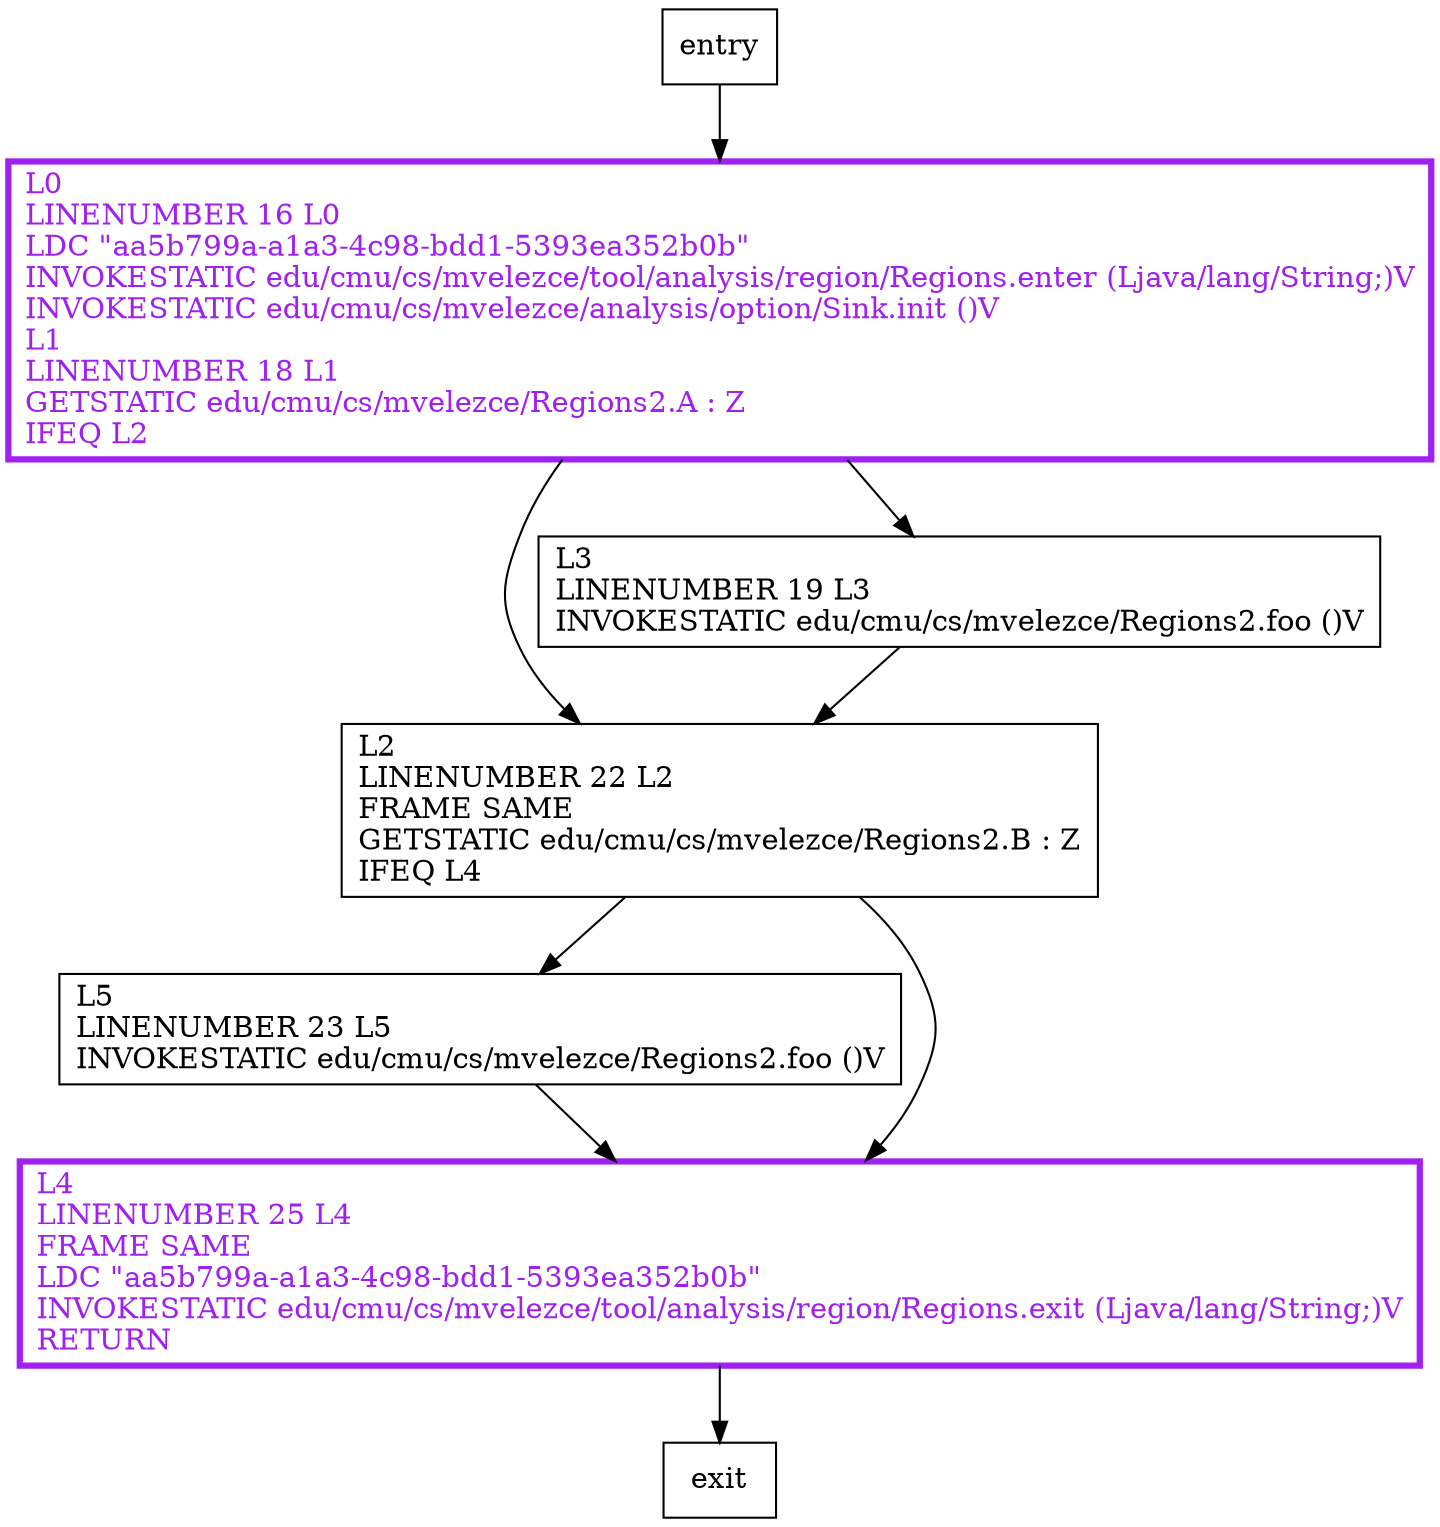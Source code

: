 digraph main {
node [shape=record];
826678652 [label="L2\lLINENUMBER 22 L2\lFRAME SAME\lGETSTATIC edu/cmu/cs/mvelezce/Regions2.B : Z\lIFEQ L4\l"];
1924221614 [label="L3\lLINENUMBER 19 L3\lINVOKESTATIC edu/cmu/cs/mvelezce/Regions2.foo ()V\l"];
2072971801 [label="L0\lLINENUMBER 16 L0\lLDC \"aa5b799a-a1a3-4c98-bdd1-5393ea352b0b\"\lINVOKESTATIC edu/cmu/cs/mvelezce/tool/analysis/region/Regions.enter (Ljava/lang/String;)V\lINVOKESTATIC edu/cmu/cs/mvelezce/analysis/option/Sink.init ()V\lL1\lLINENUMBER 18 L1\lGETSTATIC edu/cmu/cs/mvelezce/Regions2.A : Z\lIFEQ L2\l"];
1015172774 [label="L5\lLINENUMBER 23 L5\lINVOKESTATIC edu/cmu/cs/mvelezce/Regions2.foo ()V\l"];
1071531142 [label="L4\lLINENUMBER 25 L4\lFRAME SAME\lLDC \"aa5b799a-a1a3-4c98-bdd1-5393ea352b0b\"\lINVOKESTATIC edu/cmu/cs/mvelezce/tool/analysis/region/Regions.exit (Ljava/lang/String;)V\lRETURN\l"];
entry;
exit;
entry -> 2072971801;
826678652 -> 1015172774;
826678652 -> 1071531142;
1924221614 -> 826678652;
2072971801 -> 826678652;
2072971801 -> 1924221614;
1015172774 -> 1071531142;
1071531142 -> exit;
2072971801[fontcolor="purple", penwidth=3, color="purple"];
1071531142[fontcolor="purple", penwidth=3, color="purple"];
}
